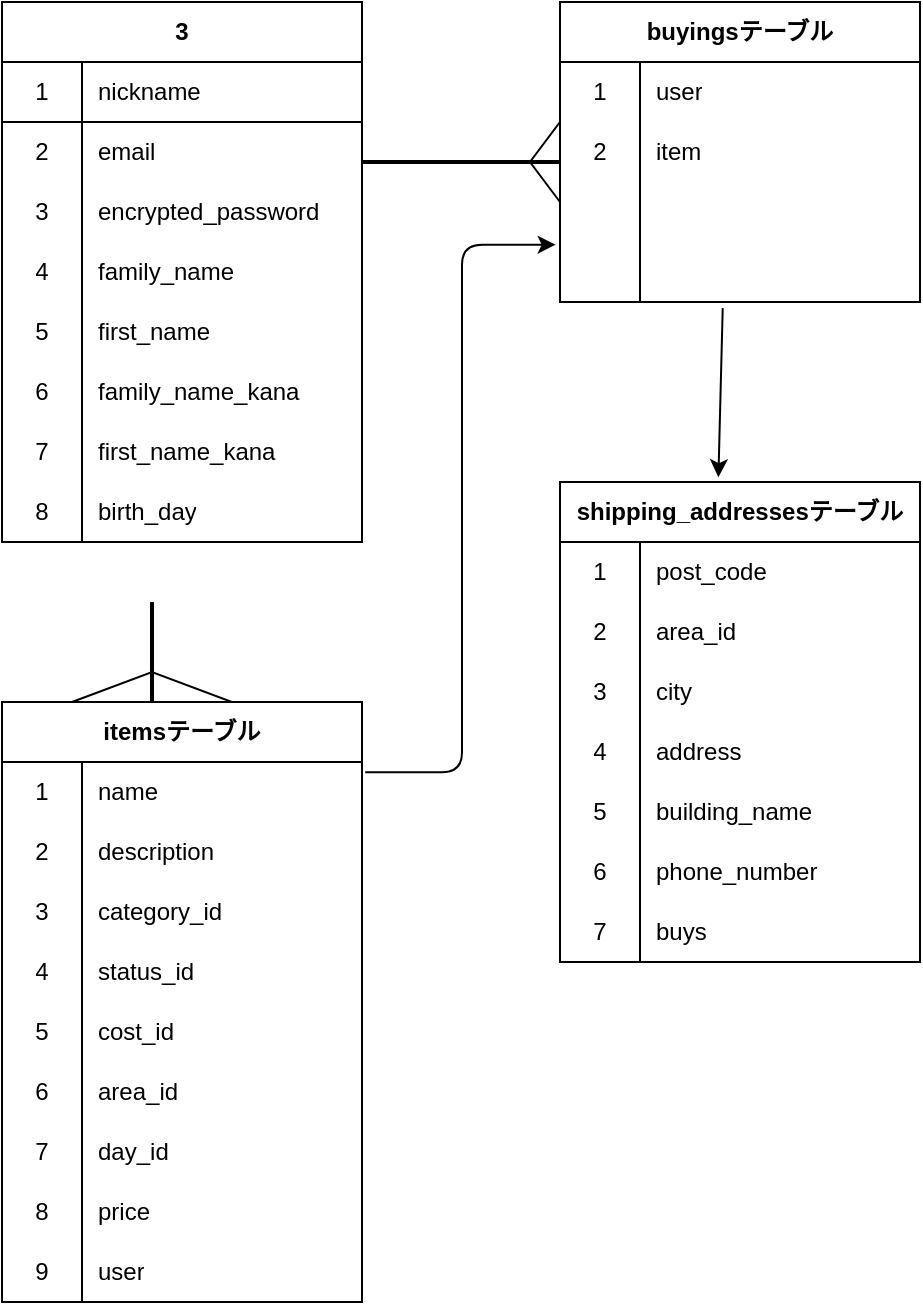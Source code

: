 <mxfile version="14.2.4" type="embed">
    <diagram id="TofTlaC6gzcMk4nAkJwc" name="ページ1">
        <mxGraphModel dx="357" dy="680" grid="1" gridSize="10" guides="1" tooltips="1" connect="1" arrows="1" fold="1" page="1" pageScale="1" pageWidth="827" pageHeight="1169" math="0" shadow="0">
            <root>
                <mxCell id="0"/>
                <mxCell id="1" parent="0"/>
                <mxCell id="153" value="3" style="shape=table;html=1;whiteSpace=wrap;startSize=30;container=1;collapsible=0;childLayout=tableLayout;fixedRows=1;rowLines=0;fontStyle=1;align=center;" parent="1" vertex="1">
                    <mxGeometry x="40" y="40" width="180" height="270" as="geometry"/>
                </mxCell>
                <mxCell id="154" value="" style="shape=partialRectangle;html=1;whiteSpace=wrap;collapsible=0;dropTarget=0;pointerEvents=0;fillColor=none;top=0;left=0;bottom=1;right=0;points=[[0,0.5],[1,0.5]];portConstraint=eastwest;" parent="153" vertex="1">
                    <mxGeometry y="30" width="180" height="30" as="geometry"/>
                </mxCell>
                <mxCell id="155" value="1" style="shape=partialRectangle;html=1;whiteSpace=wrap;connectable=0;fillColor=none;top=0;left=0;bottom=0;right=0;overflow=hidden;" parent="154" vertex="1">
                    <mxGeometry width="40" height="30" as="geometry"/>
                </mxCell>
                <mxCell id="156" value="nickname" style="shape=partialRectangle;html=1;whiteSpace=wrap;connectable=0;fillColor=none;top=0;left=0;bottom=0;right=0;align=left;spacingLeft=6;overflow=hidden;" parent="154" vertex="1">
                    <mxGeometry x="40" width="140" height="30" as="geometry"/>
                </mxCell>
                <mxCell id="157" value="" style="shape=partialRectangle;html=1;whiteSpace=wrap;collapsible=0;dropTarget=0;pointerEvents=0;fillColor=none;top=0;left=0;bottom=0;right=0;points=[[0,0.5],[1,0.5]];portConstraint=eastwest;" parent="153" vertex="1">
                    <mxGeometry y="60" width="180" height="30" as="geometry"/>
                </mxCell>
                <mxCell id="158" value="2" style="shape=partialRectangle;html=1;whiteSpace=wrap;connectable=0;fillColor=none;top=0;left=0;bottom=0;right=0;overflow=hidden;" parent="157" vertex="1">
                    <mxGeometry width="40" height="30" as="geometry"/>
                </mxCell>
                <mxCell id="159" value="email" style="shape=partialRectangle;html=1;whiteSpace=wrap;connectable=0;fillColor=none;top=0;left=0;bottom=0;right=0;align=left;spacingLeft=6;overflow=hidden;" parent="157" vertex="1">
                    <mxGeometry x="40" width="140" height="30" as="geometry"/>
                </mxCell>
                <mxCell id="160" value="" style="shape=partialRectangle;html=1;whiteSpace=wrap;collapsible=0;dropTarget=0;pointerEvents=0;fillColor=none;top=0;left=0;bottom=0;right=0;points=[[0,0.5],[1,0.5]];portConstraint=eastwest;" parent="153" vertex="1">
                    <mxGeometry y="90" width="180" height="30" as="geometry"/>
                </mxCell>
                <mxCell id="161" value="3" style="shape=partialRectangle;html=1;whiteSpace=wrap;connectable=0;fillColor=none;top=0;left=0;bottom=0;right=0;overflow=hidden;" parent="160" vertex="1">
                    <mxGeometry width="40" height="30" as="geometry"/>
                </mxCell>
                <mxCell id="162" value="encrypted_password" style="shape=partialRectangle;html=1;whiteSpace=wrap;connectable=0;fillColor=none;top=0;left=0;bottom=0;right=0;align=left;spacingLeft=6;overflow=hidden;" parent="160" vertex="1">
                    <mxGeometry x="40" width="140" height="30" as="geometry"/>
                </mxCell>
                <mxCell id="163" value="" style="shape=partialRectangle;html=1;whiteSpace=wrap;collapsible=0;dropTarget=0;pointerEvents=0;fillColor=none;top=0;left=0;bottom=0;right=0;points=[[0,0.5],[1,0.5]];portConstraint=eastwest;" parent="153" vertex="1">
                    <mxGeometry y="120" width="180" height="30" as="geometry"/>
                </mxCell>
                <mxCell id="164" value="4" style="shape=partialRectangle;html=1;whiteSpace=wrap;connectable=0;fillColor=none;top=0;left=0;bottom=0;right=0;overflow=hidden;" parent="163" vertex="1">
                    <mxGeometry width="40" height="30" as="geometry"/>
                </mxCell>
                <mxCell id="165" value="family_name" style="shape=partialRectangle;html=1;whiteSpace=wrap;connectable=0;fillColor=none;top=0;left=0;bottom=0;right=0;align=left;spacingLeft=6;overflow=hidden;" parent="163" vertex="1">
                    <mxGeometry x="40" width="140" height="30" as="geometry"/>
                </mxCell>
                <mxCell id="166" value="" style="shape=partialRectangle;html=1;whiteSpace=wrap;collapsible=0;dropTarget=0;pointerEvents=0;fillColor=none;top=0;left=0;bottom=0;right=0;points=[[0,0.5],[1,0.5]];portConstraint=eastwest;" parent="153" vertex="1">
                    <mxGeometry y="150" width="180" height="30" as="geometry"/>
                </mxCell>
                <mxCell id="167" value="5" style="shape=partialRectangle;html=1;whiteSpace=wrap;connectable=0;fillColor=none;top=0;left=0;bottom=0;right=0;overflow=hidden;" parent="166" vertex="1">
                    <mxGeometry width="40" height="30" as="geometry"/>
                </mxCell>
                <mxCell id="168" value="first_name" style="shape=partialRectangle;html=1;whiteSpace=wrap;connectable=0;fillColor=none;top=0;left=0;bottom=0;right=0;align=left;spacingLeft=6;overflow=hidden;" parent="166" vertex="1">
                    <mxGeometry x="40" width="140" height="30" as="geometry"/>
                </mxCell>
                <mxCell id="169" value="" style="shape=partialRectangle;html=1;whiteSpace=wrap;collapsible=0;dropTarget=0;pointerEvents=0;fillColor=none;top=0;left=0;bottom=0;right=0;points=[[0,0.5],[1,0.5]];portConstraint=eastwest;" parent="153" vertex="1">
                    <mxGeometry y="180" width="180" height="30" as="geometry"/>
                </mxCell>
                <mxCell id="170" value="6" style="shape=partialRectangle;html=1;whiteSpace=wrap;connectable=0;fillColor=none;top=0;left=0;bottom=0;right=0;overflow=hidden;" parent="169" vertex="1">
                    <mxGeometry width="40" height="30" as="geometry"/>
                </mxCell>
                <mxCell id="171" value="family_name_kana" style="shape=partialRectangle;html=1;whiteSpace=wrap;connectable=0;fillColor=none;top=0;left=0;bottom=0;right=0;align=left;spacingLeft=6;overflow=hidden;" parent="169" vertex="1">
                    <mxGeometry x="40" width="140" height="30" as="geometry"/>
                </mxCell>
                <mxCell id="341" value="" style="shape=partialRectangle;html=1;whiteSpace=wrap;collapsible=0;dropTarget=0;pointerEvents=0;fillColor=none;top=0;left=0;bottom=0;right=0;points=[[0,0.5],[1,0.5]];portConstraint=eastwest;" parent="153" vertex="1">
                    <mxGeometry y="210" width="180" height="30" as="geometry"/>
                </mxCell>
                <mxCell id="342" value="7" style="shape=partialRectangle;html=1;whiteSpace=wrap;connectable=0;fillColor=none;top=0;left=0;bottom=0;right=0;overflow=hidden;" parent="341" vertex="1">
                    <mxGeometry width="40" height="30" as="geometry"/>
                </mxCell>
                <mxCell id="343" value="first_name_kana" style="shape=partialRectangle;html=1;whiteSpace=wrap;connectable=0;fillColor=none;top=0;left=0;bottom=0;right=0;align=left;spacingLeft=6;overflow=hidden;" parent="341" vertex="1">
                    <mxGeometry x="40" width="140" height="30" as="geometry"/>
                </mxCell>
                <mxCell id="172" value="" style="shape=partialRectangle;html=1;whiteSpace=wrap;collapsible=0;dropTarget=0;pointerEvents=0;fillColor=none;top=0;left=0;bottom=0;right=0;points=[[0,0.5],[1,0.5]];portConstraint=eastwest;" parent="153" vertex="1">
                    <mxGeometry y="240" width="180" height="30" as="geometry"/>
                </mxCell>
                <mxCell id="173" value="8" style="shape=partialRectangle;html=1;whiteSpace=wrap;connectable=0;fillColor=none;top=0;left=0;bottom=0;right=0;overflow=hidden;" parent="172" vertex="1">
                    <mxGeometry width="40" height="30" as="geometry"/>
                </mxCell>
                <mxCell id="174" value="birth_day" style="shape=partialRectangle;html=1;whiteSpace=wrap;connectable=0;fillColor=none;top=0;left=0;bottom=0;right=0;align=left;spacingLeft=6;overflow=hidden;" parent="172" vertex="1">
                    <mxGeometry x="40" width="140" height="30" as="geometry"/>
                </mxCell>
                <mxCell id="179" value="itemsテーブル" style="shape=table;html=1;whiteSpace=wrap;startSize=30;container=1;collapsible=0;childLayout=tableLayout;fixedRows=1;rowLines=0;fontStyle=1;align=center;" parent="1" vertex="1">
                    <mxGeometry x="40" y="390" width="180" height="300" as="geometry"/>
                </mxCell>
                <mxCell id="212" value="" style="shape=partialRectangle;html=1;whiteSpace=wrap;collapsible=0;dropTarget=0;pointerEvents=0;fillColor=none;top=0;left=0;bottom=0;right=0;points=[[0,0.5],[1,0.5]];portConstraint=eastwest;" parent="179" vertex="1">
                    <mxGeometry y="30" width="180" height="30" as="geometry"/>
                </mxCell>
                <mxCell id="213" value="1" style="shape=partialRectangle;html=1;whiteSpace=wrap;connectable=0;fillColor=none;top=0;left=0;bottom=0;right=0;overflow=hidden;" parent="212" vertex="1">
                    <mxGeometry width="40" height="30" as="geometry"/>
                </mxCell>
                <mxCell id="214" value="name" style="shape=partialRectangle;html=1;whiteSpace=wrap;connectable=0;fillColor=none;top=0;left=0;bottom=0;right=0;align=left;spacingLeft=6;overflow=hidden;" parent="212" vertex="1">
                    <mxGeometry x="40" width="140" height="30" as="geometry"/>
                </mxCell>
                <mxCell id="180" value="" style="shape=partialRectangle;html=1;whiteSpace=wrap;collapsible=0;dropTarget=0;pointerEvents=0;fillColor=none;top=0;left=0;bottom=0;right=0;points=[[0,0.5],[1,0.5]];portConstraint=eastwest;" parent="179" vertex="1">
                    <mxGeometry y="60" width="180" height="30" as="geometry"/>
                </mxCell>
                <mxCell id="181" value="2" style="shape=partialRectangle;html=1;whiteSpace=wrap;connectable=0;fillColor=none;top=0;left=0;bottom=0;right=0;overflow=hidden;" parent="180" vertex="1">
                    <mxGeometry width="40" height="30" as="geometry"/>
                </mxCell>
                <mxCell id="182" value="description" style="shape=partialRectangle;html=1;whiteSpace=wrap;connectable=0;fillColor=none;top=0;left=0;bottom=0;right=0;align=left;spacingLeft=6;overflow=hidden;" parent="180" vertex="1">
                    <mxGeometry x="40" width="140" height="30" as="geometry"/>
                </mxCell>
                <mxCell id="183" value="" style="shape=partialRectangle;html=1;whiteSpace=wrap;collapsible=0;dropTarget=0;pointerEvents=0;fillColor=none;top=0;left=0;bottom=0;right=0;points=[[0,0.5],[1,0.5]];portConstraint=eastwest;" parent="179" vertex="1">
                    <mxGeometry y="90" width="180" height="30" as="geometry"/>
                </mxCell>
                <mxCell id="184" value="3" style="shape=partialRectangle;html=1;whiteSpace=wrap;connectable=0;fillColor=none;top=0;left=0;bottom=0;right=0;overflow=hidden;" parent="183" vertex="1">
                    <mxGeometry width="40" height="30" as="geometry"/>
                </mxCell>
                <mxCell id="185" value="category_id" style="shape=partialRectangle;html=1;whiteSpace=wrap;connectable=0;fillColor=none;top=0;left=0;bottom=0;right=0;align=left;spacingLeft=6;overflow=hidden;" parent="183" vertex="1">
                    <mxGeometry x="40" width="140" height="30" as="geometry"/>
                </mxCell>
                <mxCell id="186" value="" style="shape=partialRectangle;html=1;whiteSpace=wrap;collapsible=0;dropTarget=0;pointerEvents=0;fillColor=none;top=0;left=0;bottom=0;right=0;points=[[0,0.5],[1,0.5]];portConstraint=eastwest;" parent="179" vertex="1">
                    <mxGeometry y="120" width="180" height="30" as="geometry"/>
                </mxCell>
                <mxCell id="187" value="4" style="shape=partialRectangle;html=1;whiteSpace=wrap;connectable=0;fillColor=none;top=0;left=0;bottom=0;right=0;overflow=hidden;" parent="186" vertex="1">
                    <mxGeometry width="40" height="30" as="geometry"/>
                </mxCell>
                <mxCell id="188" value="status_id" style="shape=partialRectangle;html=1;whiteSpace=wrap;connectable=0;fillColor=none;top=0;left=0;bottom=0;right=0;align=left;spacingLeft=6;overflow=hidden;" parent="186" vertex="1">
                    <mxGeometry x="40" width="140" height="30" as="geometry"/>
                </mxCell>
                <mxCell id="189" value="" style="shape=partialRectangle;html=1;whiteSpace=wrap;collapsible=0;dropTarget=0;pointerEvents=0;fillColor=none;top=0;left=0;bottom=0;right=0;points=[[0,0.5],[1,0.5]];portConstraint=eastwest;" parent="179" vertex="1">
                    <mxGeometry y="150" width="180" height="30" as="geometry"/>
                </mxCell>
                <mxCell id="190" value="5" style="shape=partialRectangle;html=1;whiteSpace=wrap;connectable=0;fillColor=none;top=0;left=0;bottom=0;right=0;overflow=hidden;" parent="189" vertex="1">
                    <mxGeometry width="40" height="30" as="geometry"/>
                </mxCell>
                <mxCell id="191" value="cost_id" style="shape=partialRectangle;html=1;whiteSpace=wrap;connectable=0;fillColor=none;top=0;left=0;bottom=0;right=0;align=left;spacingLeft=6;overflow=hidden;" parent="189" vertex="1">
                    <mxGeometry x="40" width="140" height="30" as="geometry"/>
                </mxCell>
                <mxCell id="218" value="" style="shape=partialRectangle;html=1;whiteSpace=wrap;collapsible=0;dropTarget=0;pointerEvents=0;fillColor=none;top=0;left=0;bottom=0;right=0;points=[[0,0.5],[1,0.5]];portConstraint=eastwest;" parent="179" vertex="1">
                    <mxGeometry y="180" width="180" height="30" as="geometry"/>
                </mxCell>
                <mxCell id="219" value="6" style="shape=partialRectangle;html=1;whiteSpace=wrap;connectable=0;fillColor=none;top=0;left=0;bottom=0;right=0;overflow=hidden;" parent="218" vertex="1">
                    <mxGeometry width="40" height="30" as="geometry"/>
                </mxCell>
                <mxCell id="220" value="area_id" style="shape=partialRectangle;html=1;whiteSpace=wrap;connectable=0;fillColor=none;top=0;left=0;bottom=0;right=0;align=left;spacingLeft=6;overflow=hidden;" parent="218" vertex="1">
                    <mxGeometry x="40" width="140" height="30" as="geometry"/>
                </mxCell>
                <mxCell id="192" value="" style="shape=partialRectangle;html=1;whiteSpace=wrap;collapsible=0;dropTarget=0;pointerEvents=0;fillColor=none;top=0;left=0;bottom=0;right=0;points=[[0,0.5],[1,0.5]];portConstraint=eastwest;" parent="179" vertex="1">
                    <mxGeometry y="210" width="180" height="30" as="geometry"/>
                </mxCell>
                <mxCell id="193" value="7" style="shape=partialRectangle;html=1;whiteSpace=wrap;connectable=0;fillColor=none;top=0;left=0;bottom=0;right=0;overflow=hidden;" parent="192" vertex="1">
                    <mxGeometry width="40" height="30" as="geometry"/>
                </mxCell>
                <mxCell id="194" value="day_id" style="shape=partialRectangle;html=1;whiteSpace=wrap;connectable=0;fillColor=none;top=0;left=0;bottom=0;right=0;align=left;spacingLeft=6;overflow=hidden;" parent="192" vertex="1">
                    <mxGeometry x="40" width="140" height="30" as="geometry"/>
                </mxCell>
                <mxCell id="277" value="" style="shape=partialRectangle;html=1;whiteSpace=wrap;collapsible=0;dropTarget=0;pointerEvents=0;fillColor=none;top=0;left=0;bottom=0;right=0;points=[[0,0.5],[1,0.5]];portConstraint=eastwest;" parent="179" vertex="1">
                    <mxGeometry y="240" width="180" height="30" as="geometry"/>
                </mxCell>
                <mxCell id="278" value="8" style="shape=partialRectangle;html=1;whiteSpace=wrap;connectable=0;fillColor=none;top=0;left=0;bottom=0;right=0;overflow=hidden;" parent="277" vertex="1">
                    <mxGeometry width="40" height="30" as="geometry"/>
                </mxCell>
                <mxCell id="279" value="price" style="shape=partialRectangle;html=1;whiteSpace=wrap;connectable=0;fillColor=none;top=0;left=0;bottom=0;right=0;align=left;spacingLeft=6;overflow=hidden;" parent="277" vertex="1">
                    <mxGeometry x="40" width="140" height="30" as="geometry"/>
                </mxCell>
                <mxCell id="195" value="" style="shape=partialRectangle;html=1;whiteSpace=wrap;collapsible=0;dropTarget=0;pointerEvents=0;fillColor=none;top=0;left=0;bottom=0;right=0;points=[[0,0.5],[1,0.5]];portConstraint=eastwest;" parent="179" vertex="1">
                    <mxGeometry y="270" width="180" height="30" as="geometry"/>
                </mxCell>
                <mxCell id="196" value="9" style="shape=partialRectangle;html=1;whiteSpace=wrap;connectable=0;fillColor=none;top=0;left=0;bottom=0;right=0;overflow=hidden;" parent="195" vertex="1">
                    <mxGeometry width="40" height="30" as="geometry"/>
                </mxCell>
                <mxCell id="197" value="user" style="shape=partialRectangle;html=1;whiteSpace=wrap;connectable=0;fillColor=none;top=0;left=0;bottom=0;right=0;align=left;spacingLeft=6;overflow=hidden;" parent="195" vertex="1">
                    <mxGeometry x="40" width="140" height="30" as="geometry"/>
                </mxCell>
                <mxCell id="221" value="shipping_addressesテーブル" style="shape=table;html=1;whiteSpace=wrap;startSize=30;container=1;collapsible=0;childLayout=tableLayout;fixedRows=1;rowLines=0;fontStyle=1;align=center;" parent="1" vertex="1">
                    <mxGeometry x="319" y="280" width="180" height="240" as="geometry"/>
                </mxCell>
                <mxCell id="222" value="" style="shape=partialRectangle;html=1;whiteSpace=wrap;collapsible=0;dropTarget=0;pointerEvents=0;fillColor=none;top=0;left=0;bottom=0;right=0;points=[[0,0.5],[1,0.5]];portConstraint=eastwest;" parent="221" vertex="1">
                    <mxGeometry y="30" width="180" height="30" as="geometry"/>
                </mxCell>
                <mxCell id="223" value="1" style="shape=partialRectangle;html=1;whiteSpace=wrap;connectable=0;fillColor=none;top=0;left=0;bottom=0;right=0;overflow=hidden;" parent="222" vertex="1">
                    <mxGeometry width="40" height="30" as="geometry"/>
                </mxCell>
                <mxCell id="224" value="post_code" style="shape=partialRectangle;html=1;whiteSpace=wrap;connectable=0;fillColor=none;top=0;left=0;bottom=0;right=0;align=left;spacingLeft=6;overflow=hidden;" parent="222" vertex="1">
                    <mxGeometry x="40" width="140" height="30" as="geometry"/>
                </mxCell>
                <mxCell id="225" value="" style="shape=partialRectangle;html=1;whiteSpace=wrap;collapsible=0;dropTarget=0;pointerEvents=0;fillColor=none;top=0;left=0;bottom=0;right=0;points=[[0,0.5],[1,0.5]];portConstraint=eastwest;" parent="221" vertex="1">
                    <mxGeometry y="60" width="180" height="30" as="geometry"/>
                </mxCell>
                <mxCell id="226" value="2" style="shape=partialRectangle;html=1;whiteSpace=wrap;connectable=0;fillColor=none;top=0;left=0;bottom=0;right=0;overflow=hidden;" parent="225" vertex="1">
                    <mxGeometry width="40" height="30" as="geometry"/>
                </mxCell>
                <mxCell id="227" value="area_id" style="shape=partialRectangle;html=1;whiteSpace=wrap;connectable=0;fillColor=none;top=0;left=0;bottom=0;right=0;align=left;spacingLeft=6;overflow=hidden;" parent="225" vertex="1">
                    <mxGeometry x="40" width="140" height="30" as="geometry"/>
                </mxCell>
                <mxCell id="228" value="" style="shape=partialRectangle;html=1;whiteSpace=wrap;collapsible=0;dropTarget=0;pointerEvents=0;fillColor=none;top=0;left=0;bottom=0;right=0;points=[[0,0.5],[1,0.5]];portConstraint=eastwest;" parent="221" vertex="1">
                    <mxGeometry y="90" width="180" height="30" as="geometry"/>
                </mxCell>
                <mxCell id="229" value="3" style="shape=partialRectangle;html=1;whiteSpace=wrap;connectable=0;fillColor=none;top=0;left=0;bottom=0;right=0;overflow=hidden;" parent="228" vertex="1">
                    <mxGeometry width="40" height="30" as="geometry"/>
                </mxCell>
                <mxCell id="230" value="city" style="shape=partialRectangle;html=1;whiteSpace=wrap;connectable=0;fillColor=none;top=0;left=0;bottom=0;right=0;align=left;spacingLeft=6;overflow=hidden;" parent="228" vertex="1">
                    <mxGeometry x="40" width="140" height="30" as="geometry"/>
                </mxCell>
                <mxCell id="231" value="" style="shape=partialRectangle;html=1;whiteSpace=wrap;collapsible=0;dropTarget=0;pointerEvents=0;fillColor=none;top=0;left=0;bottom=0;right=0;points=[[0,0.5],[1,0.5]];portConstraint=eastwest;" parent="221" vertex="1">
                    <mxGeometry y="120" width="180" height="30" as="geometry"/>
                </mxCell>
                <mxCell id="232" value="4" style="shape=partialRectangle;html=1;whiteSpace=wrap;connectable=0;fillColor=none;top=0;left=0;bottom=0;right=0;overflow=hidden;" parent="231" vertex="1">
                    <mxGeometry width="40" height="30" as="geometry"/>
                </mxCell>
                <mxCell id="233" value="address" style="shape=partialRectangle;html=1;whiteSpace=wrap;connectable=0;fillColor=none;top=0;left=0;bottom=0;right=0;align=left;spacingLeft=6;overflow=hidden;" parent="231" vertex="1">
                    <mxGeometry x="40" width="140" height="30" as="geometry"/>
                </mxCell>
                <mxCell id="234" value="" style="shape=partialRectangle;html=1;whiteSpace=wrap;collapsible=0;dropTarget=0;pointerEvents=0;fillColor=none;top=0;left=0;bottom=0;right=0;points=[[0,0.5],[1,0.5]];portConstraint=eastwest;" parent="221" vertex="1">
                    <mxGeometry y="150" width="180" height="30" as="geometry"/>
                </mxCell>
                <mxCell id="235" value="5" style="shape=partialRectangle;html=1;whiteSpace=wrap;connectable=0;fillColor=none;top=0;left=0;bottom=0;right=0;overflow=hidden;" parent="234" vertex="1">
                    <mxGeometry width="40" height="30" as="geometry"/>
                </mxCell>
                <mxCell id="236" value="building_name" style="shape=partialRectangle;html=1;whiteSpace=wrap;connectable=0;fillColor=none;top=0;left=0;bottom=0;right=0;align=left;spacingLeft=6;overflow=hidden;" parent="234" vertex="1">
                    <mxGeometry x="40" width="140" height="30" as="geometry"/>
                </mxCell>
                <mxCell id="237" value="" style="shape=partialRectangle;html=1;whiteSpace=wrap;collapsible=0;dropTarget=0;pointerEvents=0;fillColor=none;top=0;left=0;bottom=0;right=0;points=[[0,0.5],[1,0.5]];portConstraint=eastwest;" parent="221" vertex="1">
                    <mxGeometry y="180" width="180" height="30" as="geometry"/>
                </mxCell>
                <mxCell id="238" value="6" style="shape=partialRectangle;html=1;whiteSpace=wrap;connectable=0;fillColor=none;top=0;left=0;bottom=0;right=0;overflow=hidden;" parent="237" vertex="1">
                    <mxGeometry width="40" height="30" as="geometry"/>
                </mxCell>
                <mxCell id="239" value="phone_number" style="shape=partialRectangle;html=1;whiteSpace=wrap;connectable=0;fillColor=none;top=0;left=0;bottom=0;right=0;align=left;spacingLeft=6;overflow=hidden;" parent="237" vertex="1">
                    <mxGeometry x="40" width="140" height="30" as="geometry"/>
                </mxCell>
                <mxCell id="352" value="" style="shape=partialRectangle;html=1;whiteSpace=wrap;collapsible=0;dropTarget=0;pointerEvents=0;fillColor=none;top=0;left=0;bottom=0;right=0;points=[[0,0.5],[1,0.5]];portConstraint=eastwest;" parent="221" vertex="1">
                    <mxGeometry y="210" width="180" height="30" as="geometry"/>
                </mxCell>
                <mxCell id="353" value="7" style="shape=partialRectangle;html=1;whiteSpace=wrap;connectable=0;fillColor=none;top=0;left=0;bottom=0;right=0;overflow=hidden;" parent="352" vertex="1">
                    <mxGeometry width="40" height="30" as="geometry"/>
                </mxCell>
                <mxCell id="354" value="buys" style="shape=partialRectangle;html=1;whiteSpace=wrap;connectable=0;fillColor=none;top=0;left=0;bottom=0;right=0;align=left;spacingLeft=6;overflow=hidden;" parent="352" vertex="1">
                    <mxGeometry x="40" width="140" height="30" as="geometry"/>
                </mxCell>
                <mxCell id="249" value="buyingsテーブル" style="shape=table;html=1;whiteSpace=wrap;startSize=30;container=1;collapsible=0;childLayout=tableLayout;fixedRows=1;rowLines=0;fontStyle=1;align=center;" parent="1" vertex="1">
                    <mxGeometry x="319" y="40" width="180" height="150" as="geometry"/>
                </mxCell>
                <mxCell id="250" value="" style="shape=partialRectangle;html=1;whiteSpace=wrap;collapsible=0;dropTarget=0;pointerEvents=0;fillColor=none;top=0;left=0;bottom=0;right=0;points=[[0,0.5],[1,0.5]];portConstraint=eastwest;" parent="249" vertex="1">
                    <mxGeometry y="30" width="180" height="30" as="geometry"/>
                </mxCell>
                <mxCell id="251" value="1" style="shape=partialRectangle;html=1;whiteSpace=wrap;connectable=0;fillColor=none;top=0;left=0;bottom=0;right=0;overflow=hidden;" parent="250" vertex="1">
                    <mxGeometry width="40" height="30" as="geometry"/>
                </mxCell>
                <mxCell id="252" value="user" style="shape=partialRectangle;html=1;whiteSpace=wrap;connectable=0;fillColor=none;top=0;left=0;bottom=0;right=0;align=left;spacingLeft=6;overflow=hidden;" parent="250" vertex="1">
                    <mxGeometry x="40" width="140" height="30" as="geometry"/>
                </mxCell>
                <mxCell id="253" value="" style="shape=partialRectangle;html=1;whiteSpace=wrap;collapsible=0;dropTarget=0;pointerEvents=0;fillColor=none;top=0;left=0;bottom=0;right=0;points=[[0,0.5],[1,0.5]];portConstraint=eastwest;" parent="249" vertex="1">
                    <mxGeometry y="60" width="180" height="30" as="geometry"/>
                </mxCell>
                <mxCell id="254" value="2" style="shape=partialRectangle;html=1;whiteSpace=wrap;connectable=0;fillColor=none;top=0;left=0;bottom=0;right=0;overflow=hidden;" parent="253" vertex="1">
                    <mxGeometry width="40" height="30" as="geometry"/>
                </mxCell>
                <mxCell id="255" value="item" style="shape=partialRectangle;html=1;whiteSpace=wrap;connectable=0;fillColor=none;top=0;left=0;bottom=0;right=0;align=left;spacingLeft=6;overflow=hidden;" parent="253" vertex="1">
                    <mxGeometry x="40" width="140" height="30" as="geometry"/>
                </mxCell>
                <mxCell id="259" value="" style="shape=partialRectangle;html=1;whiteSpace=wrap;collapsible=0;dropTarget=0;pointerEvents=0;fillColor=none;top=0;left=0;bottom=0;right=0;points=[[0,0.5],[1,0.5]];portConstraint=eastwest;" parent="249" vertex="1">
                    <mxGeometry y="90" width="180" height="30" as="geometry"/>
                </mxCell>
                <mxCell id="260" value="" style="shape=partialRectangle;html=1;whiteSpace=wrap;connectable=0;fillColor=none;top=0;left=0;bottom=0;right=0;overflow=hidden;" parent="259" vertex="1">
                    <mxGeometry width="40" height="30" as="geometry"/>
                </mxCell>
                <mxCell id="261" value="" style="shape=partialRectangle;html=1;whiteSpace=wrap;connectable=0;fillColor=none;top=0;left=0;bottom=0;right=0;align=left;spacingLeft=6;overflow=hidden;" parent="259" vertex="1">
                    <mxGeometry x="40" width="140" height="30" as="geometry"/>
                </mxCell>
                <mxCell id="262" value="" style="shape=partialRectangle;html=1;whiteSpace=wrap;collapsible=0;dropTarget=0;pointerEvents=0;fillColor=none;top=0;left=0;bottom=0;right=0;points=[[0,0.5],[1,0.5]];portConstraint=eastwest;" parent="249" vertex="1">
                    <mxGeometry y="120" width="180" height="30" as="geometry"/>
                </mxCell>
                <mxCell id="263" value="" style="shape=partialRectangle;html=1;whiteSpace=wrap;connectable=0;fillColor=none;top=0;left=0;bottom=0;right=0;overflow=hidden;" parent="262" vertex="1">
                    <mxGeometry width="40" height="30" as="geometry"/>
                </mxCell>
                <mxCell id="264" value="" style="shape=partialRectangle;html=1;whiteSpace=wrap;connectable=0;fillColor=none;top=0;left=0;bottom=0;right=0;align=left;spacingLeft=6;overflow=hidden;" parent="262" vertex="1">
                    <mxGeometry x="40" width="140" height="30" as="geometry"/>
                </mxCell>
                <mxCell id="331" value="" style="triangle;whiteSpace=wrap;html=1;rotation=-90;" parent="1" vertex="1">
                    <mxGeometry x="107.5" y="342.5" width="15" height="80" as="geometry"/>
                </mxCell>
                <mxCell id="330" value="" style="line;strokeWidth=2;direction=south;html=1;" parent="1" vertex="1">
                    <mxGeometry x="110" y="340" width="10" height="50" as="geometry"/>
                </mxCell>
                <mxCell id="333" value="" style="triangle;whiteSpace=wrap;html=1;rotation=-180;" parent="1" vertex="1">
                    <mxGeometry x="304" y="100" width="15" height="40" as="geometry"/>
                </mxCell>
                <mxCell id="335" value="" style="line;strokeWidth=2;html=1;" parent="1" vertex="1">
                    <mxGeometry x="220" y="115" width="99" height="10" as="geometry"/>
                </mxCell>
                <mxCell id="336" value="" style="edgeStyle=elbowEdgeStyle;elbow=horizontal;endArrow=classic;html=1;exitX=1.009;exitY=0.171;exitDx=0;exitDy=0;exitPerimeter=0;entryX=-0.012;entryY=0.045;entryDx=0;entryDy=0;entryPerimeter=0;" parent="1" source="212" target="262" edge="1">
                    <mxGeometry width="50" height="50" relative="1" as="geometry">
                        <mxPoint x="280" y="280" as="sourcePoint"/>
                        <mxPoint x="330" y="230" as="targetPoint"/>
                        <Array as="points">
                            <mxPoint x="270" y="310"/>
                        </Array>
                    </mxGeometry>
                </mxCell>
                <mxCell id="337" value="" style="endArrow=classic;html=1;exitX=0.452;exitY=1.102;exitDx=0;exitDy=0;exitPerimeter=0;entryX=0.44;entryY=-0.01;entryDx=0;entryDy=0;entryPerimeter=0;" parent="1" source="262" target="221" edge="1">
                    <mxGeometry width="50" height="50" relative="1" as="geometry">
                        <mxPoint x="280" y="280" as="sourcePoint"/>
                        <mxPoint x="390" y="270" as="targetPoint"/>
                    </mxGeometry>
                </mxCell>
            </root>
        </mxGraphModel>
    </diagram>
</mxfile>